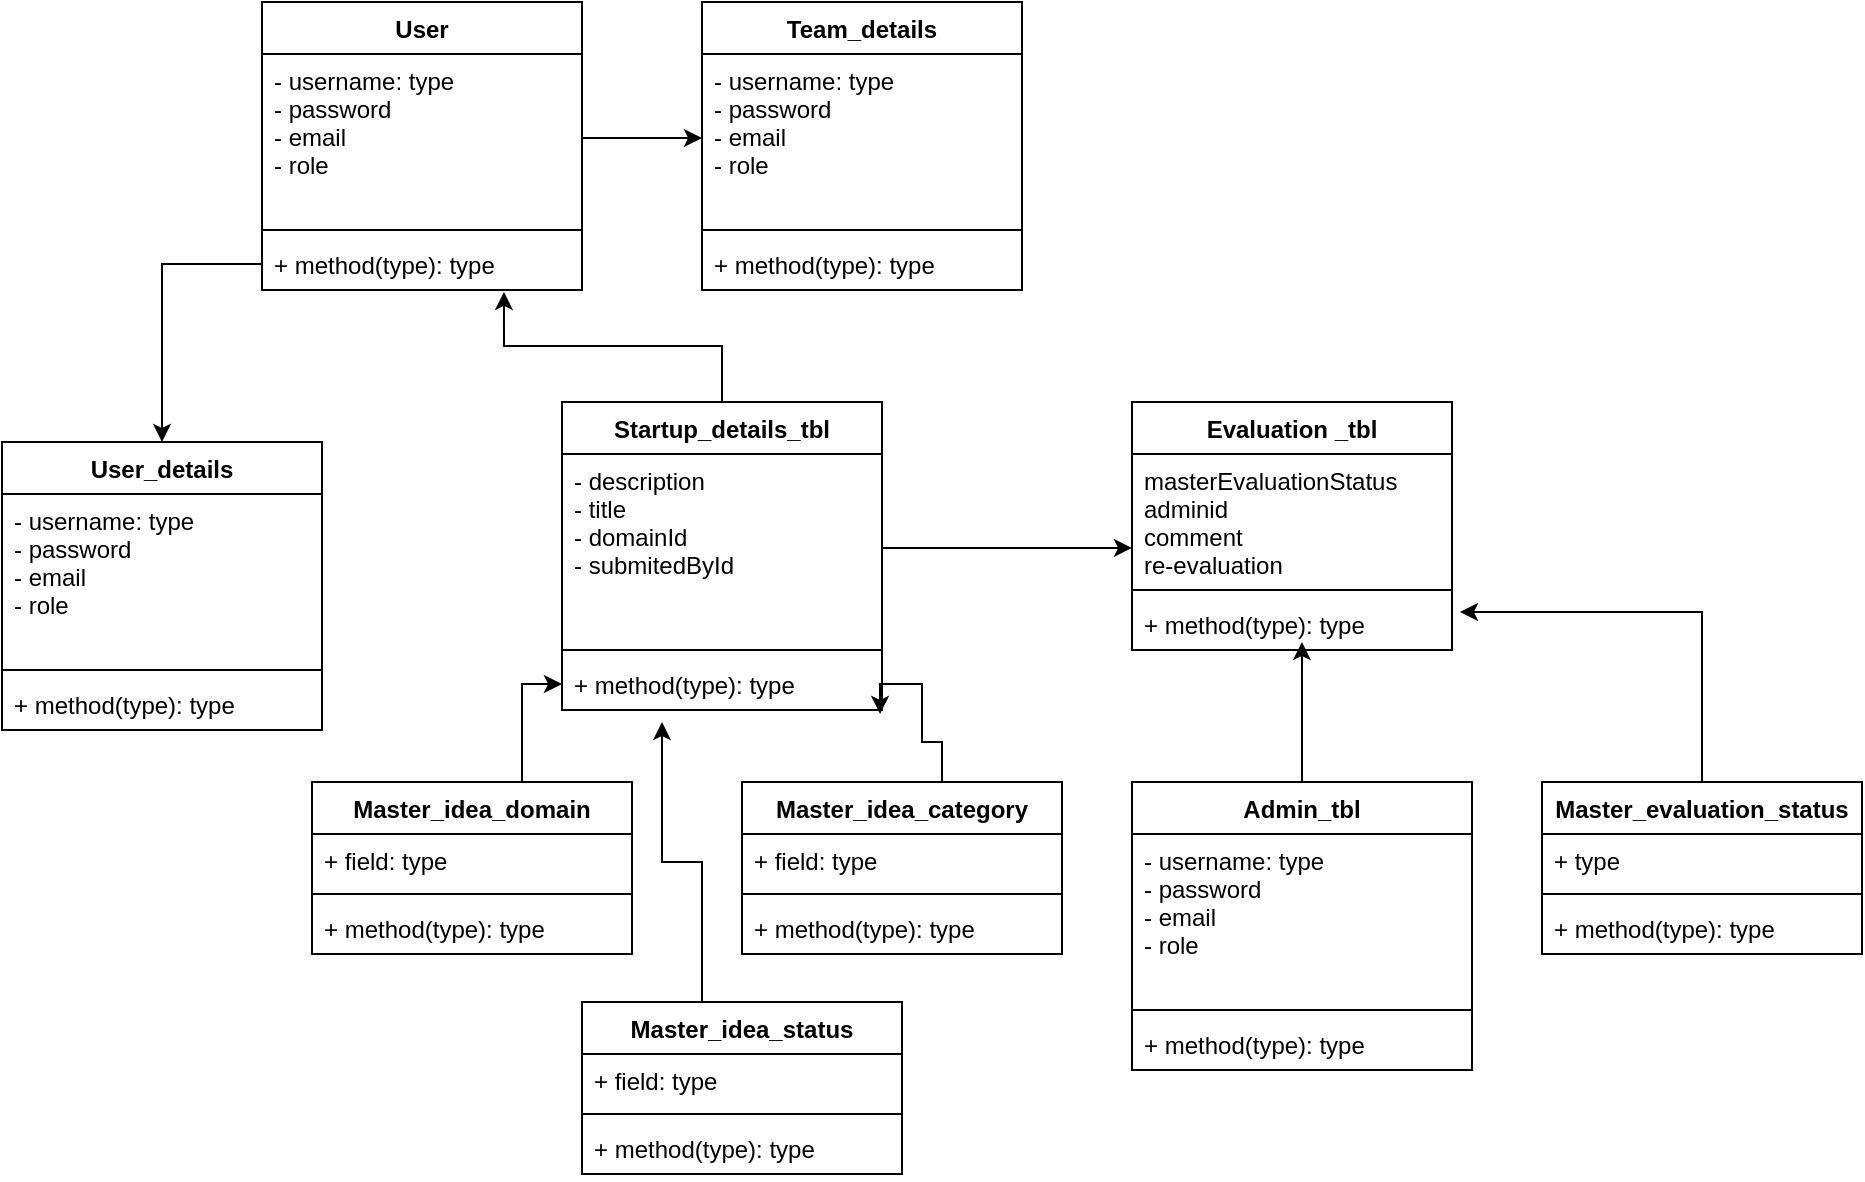 <mxfile version="13.6.2" type="device"><diagram id="Qim3FGJ7ZjDwOsC8i_KL" name="Page-1"><mxGraphModel dx="1108" dy="520" grid="1" gridSize="10" guides="1" tooltips="1" connect="1" arrows="1" fold="1" page="1" pageScale="1" pageWidth="850" pageHeight="1100" math="0" shadow="0"><root><mxCell id="0"/><mxCell id="1" parent="0"/><mxCell id="NKaYfg26pe6PxMnOoVq3-9" value="User" style="swimlane;fontStyle=1;align=center;verticalAlign=top;childLayout=stackLayout;horizontal=1;startSize=26;horizontalStack=0;resizeParent=1;resizeParentMax=0;resizeLast=0;collapsible=1;marginBottom=0;" parent="1" vertex="1"><mxGeometry x="320" y="40" width="160" height="144" as="geometry"/></mxCell><mxCell id="NKaYfg26pe6PxMnOoVq3-13" value="- username: type&#10;- password&#10;- email&#10;- role&#10;" style="text;strokeColor=none;fillColor=none;align=left;verticalAlign=top;spacingLeft=4;spacingRight=4;overflow=hidden;rotatable=0;points=[[0,0.5],[1,0.5]];portConstraint=eastwest;" parent="NKaYfg26pe6PxMnOoVq3-9" vertex="1"><mxGeometry y="26" width="160" height="84" as="geometry"/></mxCell><mxCell id="NKaYfg26pe6PxMnOoVq3-11" value="" style="line;strokeWidth=1;fillColor=none;align=left;verticalAlign=middle;spacingTop=-1;spacingLeft=3;spacingRight=3;rotatable=0;labelPosition=right;points=[];portConstraint=eastwest;" parent="NKaYfg26pe6PxMnOoVq3-9" vertex="1"><mxGeometry y="110" width="160" height="8" as="geometry"/></mxCell><mxCell id="NKaYfg26pe6PxMnOoVq3-12" value="+ method(type): type" style="text;strokeColor=none;fillColor=none;align=left;verticalAlign=top;spacingLeft=4;spacingRight=4;overflow=hidden;rotatable=0;points=[[0,0.5],[1,0.5]];portConstraint=eastwest;" parent="NKaYfg26pe6PxMnOoVq3-9" vertex="1"><mxGeometry y="118" width="160" height="26" as="geometry"/></mxCell><mxCell id="NKaYfg26pe6PxMnOoVq3-15" value="Team_details" style="swimlane;fontStyle=1;align=center;verticalAlign=top;childLayout=stackLayout;horizontal=1;startSize=26;horizontalStack=0;resizeParent=1;resizeParentMax=0;resizeLast=0;collapsible=1;marginBottom=0;" parent="1" vertex="1"><mxGeometry x="540" y="40" width="160" height="144" as="geometry"/></mxCell><mxCell id="NKaYfg26pe6PxMnOoVq3-16" value="- username: type&#10;- password&#10;- email&#10;- role&#10;" style="text;strokeColor=none;fillColor=none;align=left;verticalAlign=top;spacingLeft=4;spacingRight=4;overflow=hidden;rotatable=0;points=[[0,0.5],[1,0.5]];portConstraint=eastwest;" parent="NKaYfg26pe6PxMnOoVq3-15" vertex="1"><mxGeometry y="26" width="160" height="84" as="geometry"/></mxCell><mxCell id="NKaYfg26pe6PxMnOoVq3-17" value="" style="line;strokeWidth=1;fillColor=none;align=left;verticalAlign=middle;spacingTop=-1;spacingLeft=3;spacingRight=3;rotatable=0;labelPosition=right;points=[];portConstraint=eastwest;" parent="NKaYfg26pe6PxMnOoVq3-15" vertex="1"><mxGeometry y="110" width="160" height="8" as="geometry"/></mxCell><mxCell id="NKaYfg26pe6PxMnOoVq3-18" value="+ method(type): type" style="text;strokeColor=none;fillColor=none;align=left;verticalAlign=top;spacingLeft=4;spacingRight=4;overflow=hidden;rotatable=0;points=[[0,0.5],[1,0.5]];portConstraint=eastwest;" parent="NKaYfg26pe6PxMnOoVq3-15" vertex="1"><mxGeometry y="118" width="160" height="26" as="geometry"/></mxCell><mxCell id="NKaYfg26pe6PxMnOoVq3-23" style="edgeStyle=orthogonalEdgeStyle;rounded=0;orthogonalLoop=1;jettySize=auto;html=1;" parent="1" source="NKaYfg26pe6PxMnOoVq3-12" target="NKaYfg26pe6PxMnOoVq3-19" edge="1"><mxGeometry relative="1" as="geometry"/></mxCell><mxCell id="NKaYfg26pe6PxMnOoVq3-24" style="edgeStyle=orthogonalEdgeStyle;rounded=0;orthogonalLoop=1;jettySize=auto;html=1;entryX=0;entryY=0.5;entryDx=0;entryDy=0;" parent="1" source="NKaYfg26pe6PxMnOoVq3-13" target="NKaYfg26pe6PxMnOoVq3-16" edge="1"><mxGeometry relative="1" as="geometry"/></mxCell><mxCell id="g0zwArp_GIkgec5XGMxT-6" style="edgeStyle=orthogonalEdgeStyle;rounded=0;orthogonalLoop=1;jettySize=auto;html=1;entryX=0;entryY=0.5;entryDx=0;entryDy=0;" parent="1" source="NKaYfg26pe6PxMnOoVq3-34" target="NKaYfg26pe6PxMnOoVq3-28" edge="1"><mxGeometry relative="1" as="geometry"><Array as="points"><mxPoint x="450" y="381"/></Array></mxGeometry></mxCell><mxCell id="g0zwArp_GIkgec5XGMxT-7" style="edgeStyle=orthogonalEdgeStyle;rounded=0;orthogonalLoop=1;jettySize=auto;html=1;entryX=0.994;entryY=1.077;entryDx=0;entryDy=0;entryPerimeter=0;" parent="1" source="NKaYfg26pe6PxMnOoVq3-30" target="NKaYfg26pe6PxMnOoVq3-28" edge="1"><mxGeometry relative="1" as="geometry"><Array as="points"><mxPoint x="660" y="410"/><mxPoint x="650" y="410"/><mxPoint x="650" y="381"/><mxPoint x="629" y="381"/></Array></mxGeometry></mxCell><mxCell id="NKaYfg26pe6PxMnOoVq3-30" value="Master_idea_category" style="swimlane;fontStyle=1;align=center;verticalAlign=top;childLayout=stackLayout;horizontal=1;startSize=26;horizontalStack=0;resizeParent=1;resizeParentMax=0;resizeLast=0;collapsible=1;marginBottom=0;" parent="1" vertex="1"><mxGeometry x="560" y="430" width="160" height="86" as="geometry"/></mxCell><mxCell id="NKaYfg26pe6PxMnOoVq3-31" value="+ field: type" style="text;strokeColor=none;fillColor=none;align=left;verticalAlign=top;spacingLeft=4;spacingRight=4;overflow=hidden;rotatable=0;points=[[0,0.5],[1,0.5]];portConstraint=eastwest;" parent="NKaYfg26pe6PxMnOoVq3-30" vertex="1"><mxGeometry y="26" width="160" height="26" as="geometry"/></mxCell><mxCell id="NKaYfg26pe6PxMnOoVq3-32" value="" style="line;strokeWidth=1;fillColor=none;align=left;verticalAlign=middle;spacingTop=-1;spacingLeft=3;spacingRight=3;rotatable=0;labelPosition=right;points=[];portConstraint=eastwest;" parent="NKaYfg26pe6PxMnOoVq3-30" vertex="1"><mxGeometry y="52" width="160" height="8" as="geometry"/></mxCell><mxCell id="NKaYfg26pe6PxMnOoVq3-33" value="+ method(type): type" style="text;strokeColor=none;fillColor=none;align=left;verticalAlign=top;spacingLeft=4;spacingRight=4;overflow=hidden;rotatable=0;points=[[0,0.5],[1,0.5]];portConstraint=eastwest;" parent="NKaYfg26pe6PxMnOoVq3-30" vertex="1"><mxGeometry y="60" width="160" height="26" as="geometry"/></mxCell><mxCell id="g0zwArp_GIkgec5XGMxT-9" style="edgeStyle=orthogonalEdgeStyle;rounded=0;orthogonalLoop=1;jettySize=auto;html=1;" parent="1" source="g0zwArp_GIkgec5XGMxT-1" edge="1"><mxGeometry relative="1" as="geometry"><mxPoint x="520" y="400" as="targetPoint"/><Array as="points"><mxPoint x="540" y="470"/><mxPoint x="520" y="470"/></Array></mxGeometry></mxCell><mxCell id="g0zwArp_GIkgec5XGMxT-1" value="Master_idea_status&#10;" style="swimlane;fontStyle=1;align=center;verticalAlign=top;childLayout=stackLayout;horizontal=1;startSize=26;horizontalStack=0;resizeParent=1;resizeParentMax=0;resizeLast=0;collapsible=1;marginBottom=0;" parent="1" vertex="1"><mxGeometry x="480" y="540" width="160" height="86" as="geometry"/></mxCell><mxCell id="g0zwArp_GIkgec5XGMxT-2" value="+ field: type" style="text;strokeColor=none;fillColor=none;align=left;verticalAlign=top;spacingLeft=4;spacingRight=4;overflow=hidden;rotatable=0;points=[[0,0.5],[1,0.5]];portConstraint=eastwest;" parent="g0zwArp_GIkgec5XGMxT-1" vertex="1"><mxGeometry y="26" width="160" height="26" as="geometry"/></mxCell><mxCell id="g0zwArp_GIkgec5XGMxT-3" value="" style="line;strokeWidth=1;fillColor=none;align=left;verticalAlign=middle;spacingTop=-1;spacingLeft=3;spacingRight=3;rotatable=0;labelPosition=right;points=[];portConstraint=eastwest;" parent="g0zwArp_GIkgec5XGMxT-1" vertex="1"><mxGeometry y="52" width="160" height="8" as="geometry"/></mxCell><mxCell id="g0zwArp_GIkgec5XGMxT-4" value="+ method(type): type" style="text;strokeColor=none;fillColor=none;align=left;verticalAlign=top;spacingLeft=4;spacingRight=4;overflow=hidden;rotatable=0;points=[[0,0.5],[1,0.5]];portConstraint=eastwest;" parent="g0zwArp_GIkgec5XGMxT-1" vertex="1"><mxGeometry y="60" width="160" height="26" as="geometry"/></mxCell><mxCell id="NKaYfg26pe6PxMnOoVq3-19" value="User_details" style="swimlane;fontStyle=1;align=center;verticalAlign=top;childLayout=stackLayout;horizontal=1;startSize=26;horizontalStack=0;resizeParent=1;resizeParentMax=0;resizeLast=0;collapsible=1;marginBottom=0;" parent="1" vertex="1"><mxGeometry x="190" y="260" width="160" height="144" as="geometry"/></mxCell><mxCell id="NKaYfg26pe6PxMnOoVq3-20" value="- username: type&#10;- password&#10;- email&#10;- role&#10;" style="text;strokeColor=none;fillColor=none;align=left;verticalAlign=top;spacingLeft=4;spacingRight=4;overflow=hidden;rotatable=0;points=[[0,0.5],[1,0.5]];portConstraint=eastwest;" parent="NKaYfg26pe6PxMnOoVq3-19" vertex="1"><mxGeometry y="26" width="160" height="84" as="geometry"/></mxCell><mxCell id="NKaYfg26pe6PxMnOoVq3-21" value="" style="line;strokeWidth=1;fillColor=none;align=left;verticalAlign=middle;spacingTop=-1;spacingLeft=3;spacingRight=3;rotatable=0;labelPosition=right;points=[];portConstraint=eastwest;" parent="NKaYfg26pe6PxMnOoVq3-19" vertex="1"><mxGeometry y="110" width="160" height="8" as="geometry"/></mxCell><mxCell id="NKaYfg26pe6PxMnOoVq3-22" value="+ method(type): type" style="text;strokeColor=none;fillColor=none;align=left;verticalAlign=top;spacingLeft=4;spacingRight=4;overflow=hidden;rotatable=0;points=[[0,0.5],[1,0.5]];portConstraint=eastwest;" parent="NKaYfg26pe6PxMnOoVq3-19" vertex="1"><mxGeometry y="118" width="160" height="26" as="geometry"/></mxCell><mxCell id="g0zwArp_GIkgec5XGMxT-10" style="edgeStyle=orthogonalEdgeStyle;rounded=0;orthogonalLoop=1;jettySize=auto;html=1;entryX=0.756;entryY=1.038;entryDx=0;entryDy=0;entryPerimeter=0;" parent="1" source="NKaYfg26pe6PxMnOoVq3-25" target="NKaYfg26pe6PxMnOoVq3-12" edge="1"><mxGeometry relative="1" as="geometry"/></mxCell><mxCell id="NKaYfg26pe6PxMnOoVq3-25" value="Startup_details_tbl" style="swimlane;fontStyle=1;align=center;verticalAlign=top;childLayout=stackLayout;horizontal=1;startSize=26;horizontalStack=0;resizeParent=1;resizeParentMax=0;resizeLast=0;collapsible=1;marginBottom=0;" parent="1" vertex="1"><mxGeometry x="470" y="240" width="160" height="154" as="geometry"/></mxCell><mxCell id="NKaYfg26pe6PxMnOoVq3-26" value="- description&#10;- title&#10;- domainId&#10;- submitedById&#10;" style="text;strokeColor=none;fillColor=none;align=left;verticalAlign=top;spacingLeft=4;spacingRight=4;overflow=hidden;rotatable=0;points=[[0,0.5],[1,0.5]];portConstraint=eastwest;" parent="NKaYfg26pe6PxMnOoVq3-25" vertex="1"><mxGeometry y="26" width="160" height="94" as="geometry"/></mxCell><mxCell id="NKaYfg26pe6PxMnOoVq3-27" value="" style="line;strokeWidth=1;fillColor=none;align=left;verticalAlign=middle;spacingTop=-1;spacingLeft=3;spacingRight=3;rotatable=0;labelPosition=right;points=[];portConstraint=eastwest;" parent="NKaYfg26pe6PxMnOoVq3-25" vertex="1"><mxGeometry y="120" width="160" height="8" as="geometry"/></mxCell><mxCell id="NKaYfg26pe6PxMnOoVq3-28" value="+ method(type): type" style="text;strokeColor=none;fillColor=none;align=left;verticalAlign=top;spacingLeft=4;spacingRight=4;overflow=hidden;rotatable=0;points=[[0,0.5],[1,0.5]];portConstraint=eastwest;" parent="NKaYfg26pe6PxMnOoVq3-25" vertex="1"><mxGeometry y="128" width="160" height="26" as="geometry"/></mxCell><mxCell id="NKaYfg26pe6PxMnOoVq3-34" value="Master_idea_domain" style="swimlane;fontStyle=1;align=center;verticalAlign=top;childLayout=stackLayout;horizontal=1;startSize=26;horizontalStack=0;resizeParent=1;resizeParentMax=0;resizeLast=0;collapsible=1;marginBottom=0;" parent="1" vertex="1"><mxGeometry x="345" y="430" width="160" height="86" as="geometry"/></mxCell><mxCell id="NKaYfg26pe6PxMnOoVq3-35" value="+ field: type" style="text;strokeColor=none;fillColor=none;align=left;verticalAlign=top;spacingLeft=4;spacingRight=4;overflow=hidden;rotatable=0;points=[[0,0.5],[1,0.5]];portConstraint=eastwest;" parent="NKaYfg26pe6PxMnOoVq3-34" vertex="1"><mxGeometry y="26" width="160" height="26" as="geometry"/></mxCell><mxCell id="NKaYfg26pe6PxMnOoVq3-36" value="" style="line;strokeWidth=1;fillColor=none;align=left;verticalAlign=middle;spacingTop=-1;spacingLeft=3;spacingRight=3;rotatable=0;labelPosition=right;points=[];portConstraint=eastwest;" parent="NKaYfg26pe6PxMnOoVq3-34" vertex="1"><mxGeometry y="52" width="160" height="8" as="geometry"/></mxCell><mxCell id="NKaYfg26pe6PxMnOoVq3-37" value="+ method(type): type" style="text;strokeColor=none;fillColor=none;align=left;verticalAlign=top;spacingLeft=4;spacingRight=4;overflow=hidden;rotatable=0;points=[[0,0.5],[1,0.5]];portConstraint=eastwest;" parent="NKaYfg26pe6PxMnOoVq3-34" vertex="1"><mxGeometry y="60" width="160" height="26" as="geometry"/></mxCell><mxCell id="g0zwArp_GIkgec5XGMxT-24" style="edgeStyle=orthogonalEdgeStyle;rounded=0;orthogonalLoop=1;jettySize=auto;html=1;entryX=0.531;entryY=0.846;entryDx=0;entryDy=0;entryPerimeter=0;" parent="1" source="g0zwArp_GIkgec5XGMxT-19" target="g0zwArp_GIkgec5XGMxT-18" edge="1"><mxGeometry relative="1" as="geometry"><Array as="points"><mxPoint x="840" y="380"/><mxPoint x="840" y="380"/></Array></mxGeometry></mxCell><mxCell id="g0zwArp_GIkgec5XGMxT-19" value="Admin_tbl" style="swimlane;fontStyle=1;align=center;verticalAlign=top;childLayout=stackLayout;horizontal=1;startSize=26;horizontalStack=0;resizeParent=1;resizeParentMax=0;resizeLast=0;collapsible=1;marginBottom=0;" parent="1" vertex="1"><mxGeometry x="755" y="430" width="170" height="144" as="geometry"/></mxCell><mxCell id="g0zwArp_GIkgec5XGMxT-20" value="- username: type&#10;- password&#10;- email&#10;- role&#10;" style="text;strokeColor=none;fillColor=none;align=left;verticalAlign=top;spacingLeft=4;spacingRight=4;overflow=hidden;rotatable=0;points=[[0,0.5],[1,0.5]];portConstraint=eastwest;" parent="g0zwArp_GIkgec5XGMxT-19" vertex="1"><mxGeometry y="26" width="170" height="84" as="geometry"/></mxCell><mxCell id="g0zwArp_GIkgec5XGMxT-21" value="" style="line;strokeWidth=1;fillColor=none;align=left;verticalAlign=middle;spacingTop=-1;spacingLeft=3;spacingRight=3;rotatable=0;labelPosition=right;points=[];portConstraint=eastwest;" parent="g0zwArp_GIkgec5XGMxT-19" vertex="1"><mxGeometry y="110" width="170" height="8" as="geometry"/></mxCell><mxCell id="g0zwArp_GIkgec5XGMxT-22" value="+ method(type): type" style="text;strokeColor=none;fillColor=none;align=left;verticalAlign=top;spacingLeft=4;spacingRight=4;overflow=hidden;rotatable=0;points=[[0,0.5],[1,0.5]];portConstraint=eastwest;" parent="g0zwArp_GIkgec5XGMxT-19" vertex="1"><mxGeometry y="118" width="170" height="26" as="geometry"/></mxCell><mxCell id="g0zwArp_GIkgec5XGMxT-25" style="edgeStyle=orthogonalEdgeStyle;rounded=0;orthogonalLoop=1;jettySize=auto;html=1;entryX=1.025;entryY=0.269;entryDx=0;entryDy=0;entryPerimeter=0;" parent="1" source="g0zwArp_GIkgec5XGMxT-11" target="g0zwArp_GIkgec5XGMxT-18" edge="1"><mxGeometry relative="1" as="geometry"/></mxCell><mxCell id="g0zwArp_GIkgec5XGMxT-11" value="Master_evaluation_status&#10;" style="swimlane;fontStyle=1;align=center;verticalAlign=top;childLayout=stackLayout;horizontal=1;startSize=26;horizontalStack=0;resizeParent=1;resizeParentMax=0;resizeLast=0;collapsible=1;marginBottom=0;" parent="1" vertex="1"><mxGeometry x="960" y="430" width="160" height="86" as="geometry"/></mxCell><mxCell id="g0zwArp_GIkgec5XGMxT-12" value="+ type" style="text;strokeColor=none;fillColor=none;align=left;verticalAlign=top;spacingLeft=4;spacingRight=4;overflow=hidden;rotatable=0;points=[[0,0.5],[1,0.5]];portConstraint=eastwest;" parent="g0zwArp_GIkgec5XGMxT-11" vertex="1"><mxGeometry y="26" width="160" height="26" as="geometry"/></mxCell><mxCell id="g0zwArp_GIkgec5XGMxT-13" value="" style="line;strokeWidth=1;fillColor=none;align=left;verticalAlign=middle;spacingTop=-1;spacingLeft=3;spacingRight=3;rotatable=0;labelPosition=right;points=[];portConstraint=eastwest;" parent="g0zwArp_GIkgec5XGMxT-11" vertex="1"><mxGeometry y="52" width="160" height="8" as="geometry"/></mxCell><mxCell id="g0zwArp_GIkgec5XGMxT-14" value="+ method(type): type" style="text;strokeColor=none;fillColor=none;align=left;verticalAlign=top;spacingLeft=4;spacingRight=4;overflow=hidden;rotatable=0;points=[[0,0.5],[1,0.5]];portConstraint=eastwest;" parent="g0zwArp_GIkgec5XGMxT-11" vertex="1"><mxGeometry y="60" width="160" height="26" as="geometry"/></mxCell><mxCell id="g0zwArp_GIkgec5XGMxT-15" value="Evaluation _tbl" style="swimlane;fontStyle=1;align=center;verticalAlign=top;childLayout=stackLayout;horizontal=1;startSize=26;horizontalStack=0;resizeParent=1;resizeParentMax=0;resizeLast=0;collapsible=1;marginBottom=0;" parent="1" vertex="1"><mxGeometry x="755" y="240" width="160" height="124" as="geometry"/></mxCell><mxCell id="g0zwArp_GIkgec5XGMxT-16" value="masterEvaluationStatus&#10;adminid&#10;comment&#10;re-evaluation" style="text;strokeColor=none;fillColor=none;align=left;verticalAlign=top;spacingLeft=4;spacingRight=4;overflow=hidden;rotatable=0;points=[[0,0.5],[1,0.5]];portConstraint=eastwest;" parent="g0zwArp_GIkgec5XGMxT-15" vertex="1"><mxGeometry y="26" width="160" height="64" as="geometry"/></mxCell><mxCell id="g0zwArp_GIkgec5XGMxT-17" value="" style="line;strokeWidth=1;fillColor=none;align=left;verticalAlign=middle;spacingTop=-1;spacingLeft=3;spacingRight=3;rotatable=0;labelPosition=right;points=[];portConstraint=eastwest;" parent="g0zwArp_GIkgec5XGMxT-15" vertex="1"><mxGeometry y="90" width="160" height="8" as="geometry"/></mxCell><mxCell id="g0zwArp_GIkgec5XGMxT-18" value="+ method(type): type" style="text;strokeColor=none;fillColor=none;align=left;verticalAlign=top;spacingLeft=4;spacingRight=4;overflow=hidden;rotatable=0;points=[[0,0.5],[1,0.5]];portConstraint=eastwest;" parent="g0zwArp_GIkgec5XGMxT-15" vertex="1"><mxGeometry y="98" width="160" height="26" as="geometry"/></mxCell><mxCell id="wdifZJUMbd9_v2LjeT1U-1" style="edgeStyle=orthogonalEdgeStyle;rounded=0;orthogonalLoop=1;jettySize=auto;html=1;exitX=1;exitY=0.5;exitDx=0;exitDy=0;entryX=0;entryY=0.734;entryDx=0;entryDy=0;entryPerimeter=0;" edge="1" parent="1" source="NKaYfg26pe6PxMnOoVq3-26" target="g0zwArp_GIkgec5XGMxT-16"><mxGeometry relative="1" as="geometry"/></mxCell></root></mxGraphModel></diagram></mxfile>